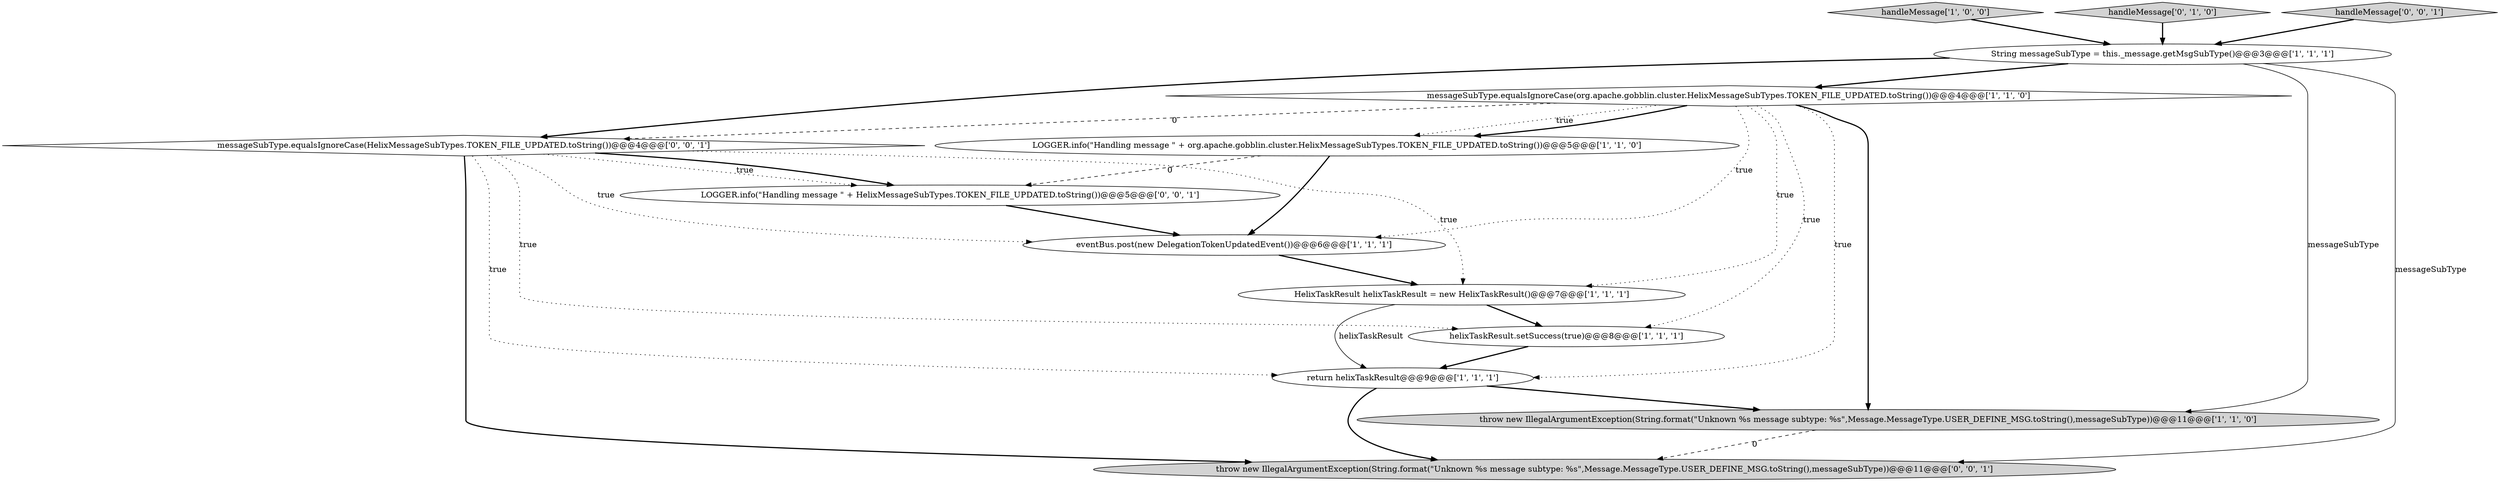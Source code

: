 digraph {
1 [style = filled, label = "messageSubType.equalsIgnoreCase(org.apache.gobblin.cluster.HelixMessageSubTypes.TOKEN_FILE_UPDATED.toString())@@@4@@@['1', '1', '0']", fillcolor = white, shape = diamond image = "AAA0AAABBB1BBB"];
13 [style = filled, label = "messageSubType.equalsIgnoreCase(HelixMessageSubTypes.TOKEN_FILE_UPDATED.toString())@@@4@@@['0', '0', '1']", fillcolor = white, shape = diamond image = "AAA0AAABBB3BBB"];
6 [style = filled, label = "throw new IllegalArgumentException(String.format(\"Unknown %s message subtype: %s\",Message.MessageType.USER_DEFINE_MSG.toString(),messageSubType))@@@11@@@['1', '1', '0']", fillcolor = lightgray, shape = ellipse image = "AAA0AAABBB1BBB"];
10 [style = filled, label = "throw new IllegalArgumentException(String.format(\"Unknown %s message subtype: %s\",Message.MessageType.USER_DEFINE_MSG.toString(),messageSubType))@@@11@@@['0', '0', '1']", fillcolor = lightgray, shape = ellipse image = "AAA0AAABBB3BBB"];
8 [style = filled, label = "HelixTaskResult helixTaskResult = new HelixTaskResult()@@@7@@@['1', '1', '1']", fillcolor = white, shape = ellipse image = "AAA0AAABBB1BBB"];
7 [style = filled, label = "handleMessage['1', '0', '0']", fillcolor = lightgray, shape = diamond image = "AAA0AAABBB1BBB"];
4 [style = filled, label = "String messageSubType = this._message.getMsgSubType()@@@3@@@['1', '1', '1']", fillcolor = white, shape = ellipse image = "AAA0AAABBB1BBB"];
9 [style = filled, label = "handleMessage['0', '1', '0']", fillcolor = lightgray, shape = diamond image = "AAA0AAABBB2BBB"];
3 [style = filled, label = "eventBus.post(new DelegationTokenUpdatedEvent())@@@6@@@['1', '1', '1']", fillcolor = white, shape = ellipse image = "AAA0AAABBB1BBB"];
11 [style = filled, label = "LOGGER.info(\"Handling message \" + HelixMessageSubTypes.TOKEN_FILE_UPDATED.toString())@@@5@@@['0', '0', '1']", fillcolor = white, shape = ellipse image = "AAA0AAABBB3BBB"];
2 [style = filled, label = "LOGGER.info(\"Handling message \" + org.apache.gobblin.cluster.HelixMessageSubTypes.TOKEN_FILE_UPDATED.toString())@@@5@@@['1', '1', '0']", fillcolor = white, shape = ellipse image = "AAA0AAABBB1BBB"];
5 [style = filled, label = "return helixTaskResult@@@9@@@['1', '1', '1']", fillcolor = white, shape = ellipse image = "AAA0AAABBB1BBB"];
0 [style = filled, label = "helixTaskResult.setSuccess(true)@@@8@@@['1', '1', '1']", fillcolor = white, shape = ellipse image = "AAA0AAABBB1BBB"];
12 [style = filled, label = "handleMessage['0', '0', '1']", fillcolor = lightgray, shape = diamond image = "AAA0AAABBB3BBB"];
11->3 [style = bold, label=""];
1->8 [style = dotted, label="true"];
8->5 [style = solid, label="helixTaskResult"];
4->10 [style = solid, label="messageSubType"];
9->4 [style = bold, label=""];
8->0 [style = bold, label=""];
1->0 [style = dotted, label="true"];
12->4 [style = bold, label=""];
13->11 [style = dotted, label="true"];
13->8 [style = dotted, label="true"];
1->6 [style = bold, label=""];
5->10 [style = bold, label=""];
4->1 [style = bold, label=""];
1->13 [style = dashed, label="0"];
2->3 [style = bold, label=""];
13->11 [style = bold, label=""];
1->3 [style = dotted, label="true"];
1->5 [style = dotted, label="true"];
7->4 [style = bold, label=""];
13->0 [style = dotted, label="true"];
3->8 [style = bold, label=""];
13->3 [style = dotted, label="true"];
4->6 [style = solid, label="messageSubType"];
1->2 [style = dotted, label="true"];
4->13 [style = bold, label=""];
13->5 [style = dotted, label="true"];
2->11 [style = dashed, label="0"];
0->5 [style = bold, label=""];
13->10 [style = bold, label=""];
6->10 [style = dashed, label="0"];
1->2 [style = bold, label=""];
5->6 [style = bold, label=""];
}
